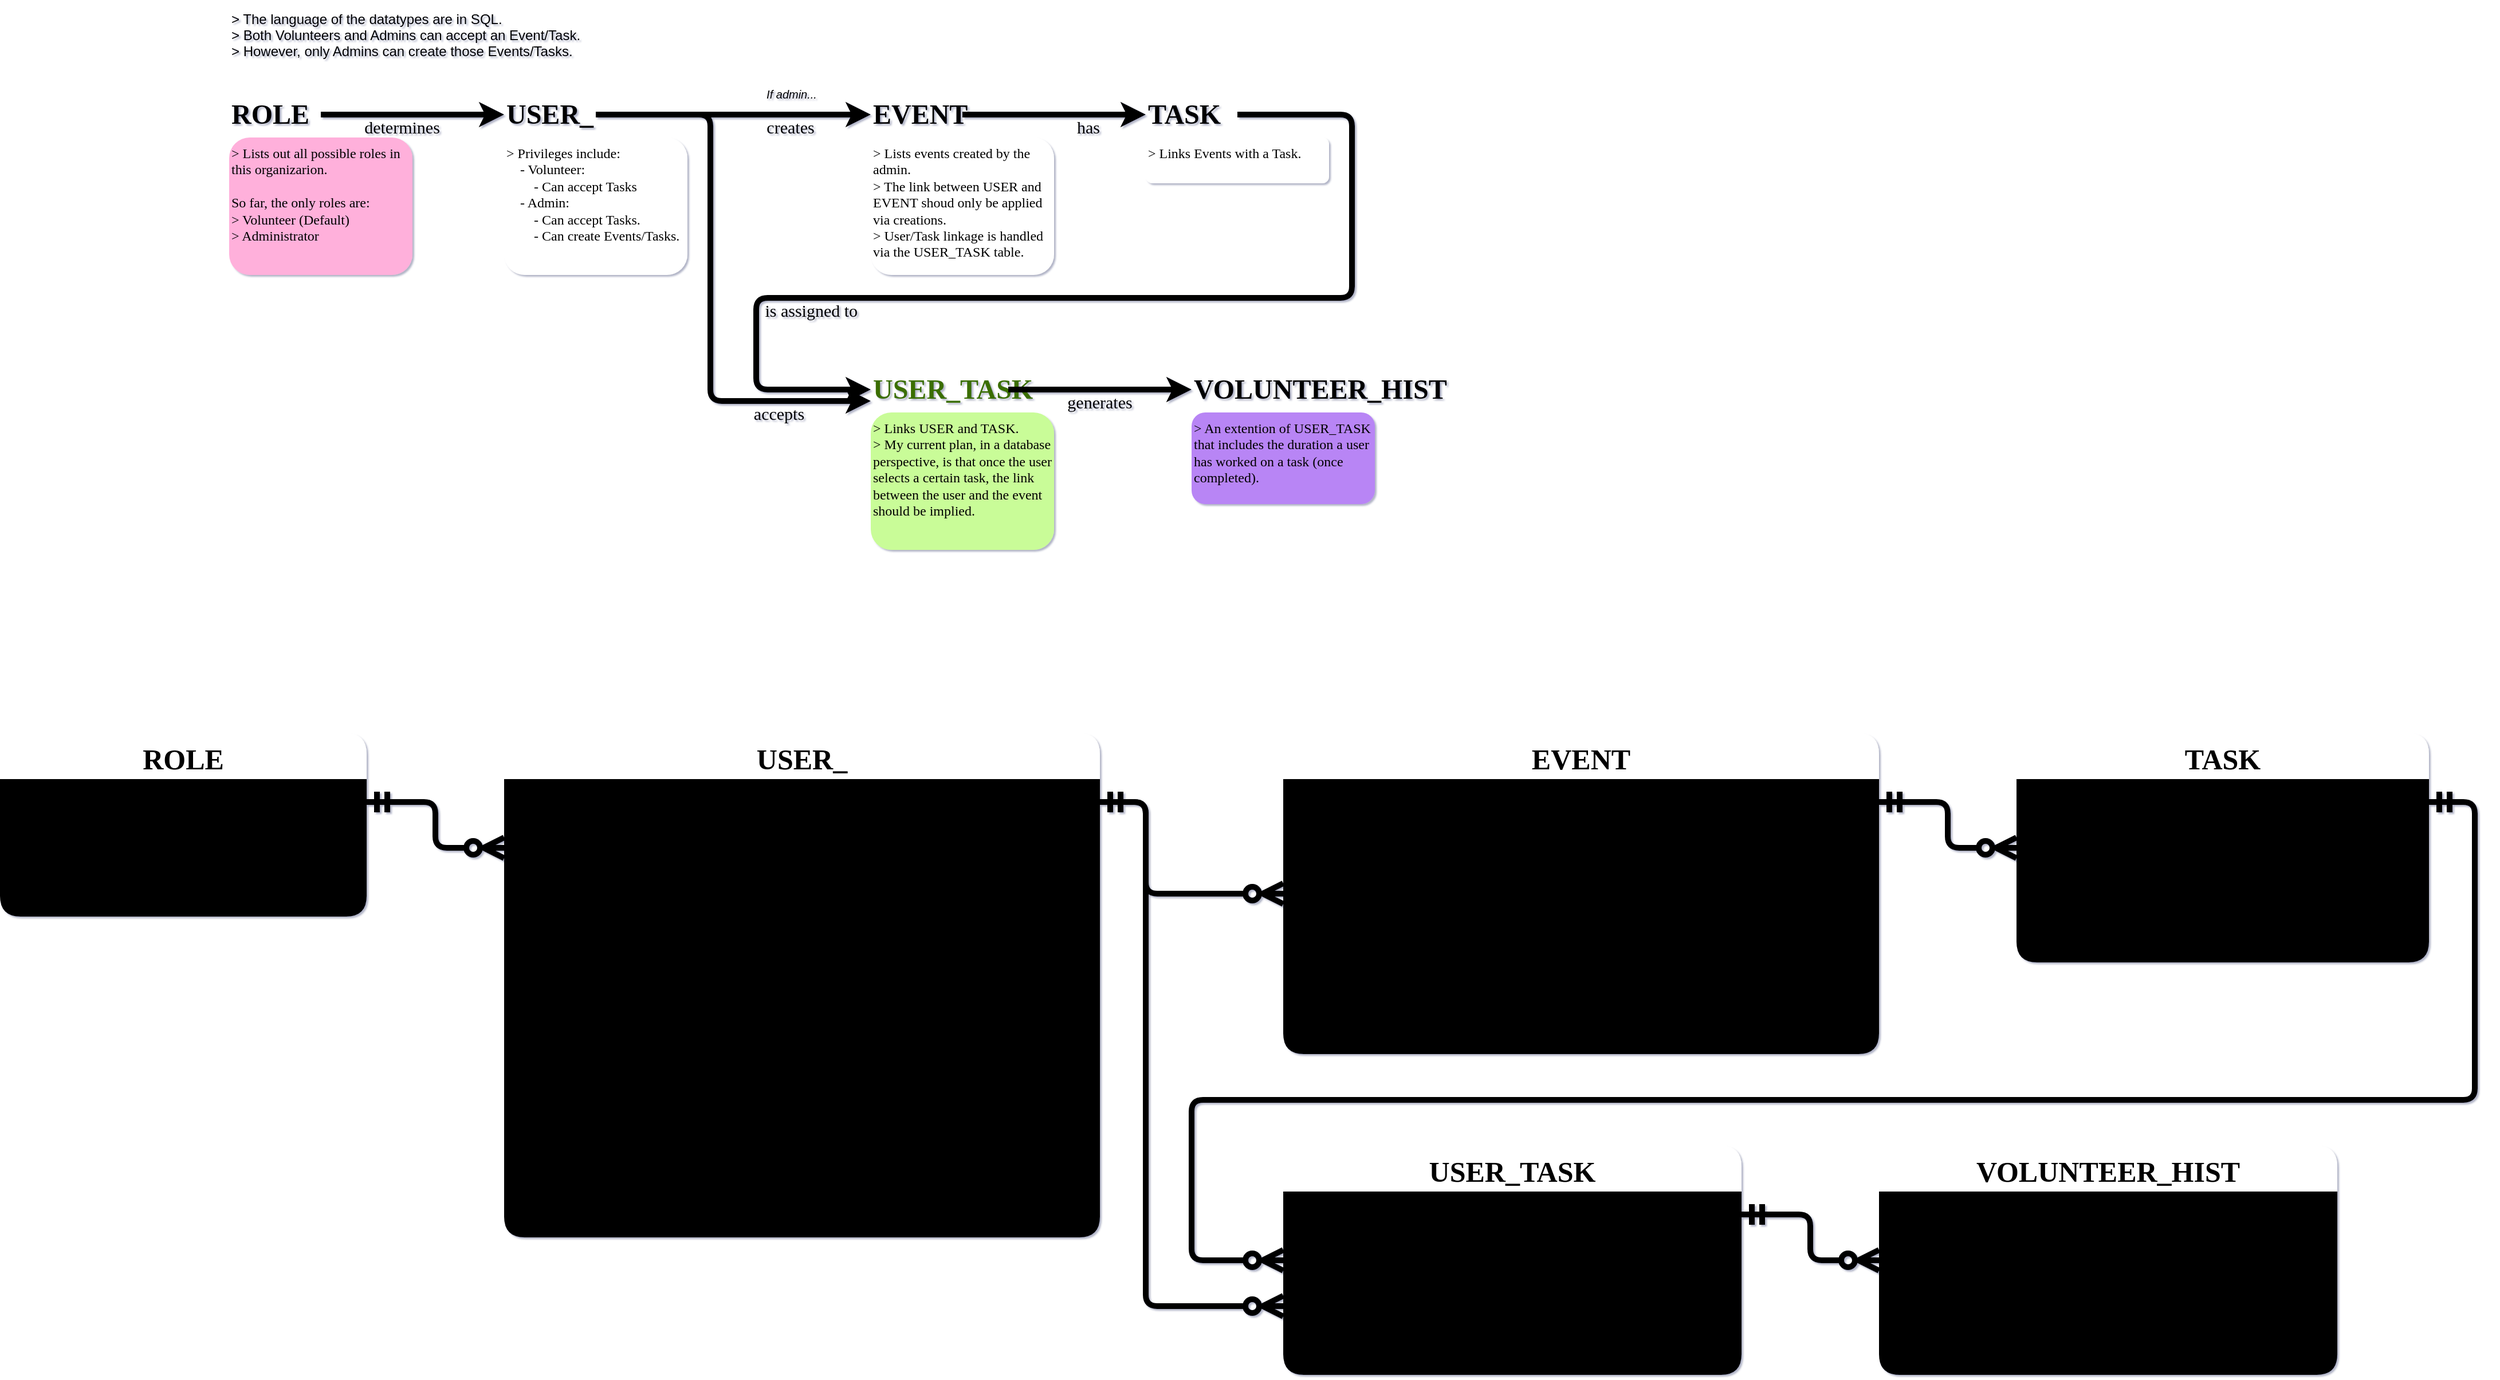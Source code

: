 <mxfile>
    <diagram id="OOGeuDpNiOZ6lB6-GOxb" name="Concept_1">
        <mxGraphModel dx="2004" dy="567" grid="0" gridSize="10" guides="1" tooltips="1" connect="1" arrows="1" fold="1" page="0" pageScale="1" pageWidth="850" pageHeight="1100" background="light-dark(#FFFFFF,#FFFFFF)" math="0" shadow="1" adaptiveColors="auto">
            <root>
                <mxCell id="0"/>
                <mxCell id="1" parent="0"/>
                <mxCell id="32" value="&gt; The language of the datatypes are in SQL.&#xa;&gt; Both Volunteers and Admins can accept an Event/Task.&#xa;&gt; However, only Admins can create those Events/Tasks." style="text;align=left;verticalAlign=middle;resizable=0;points=[];autosize=1;strokeColor=none;fillColor=none;fontColor=light-dark(#000000,#000000);shadow=0;" parent="1" vertex="1">
                    <mxGeometry x="-400" y="40" width="330" height="60" as="geometry"/>
                </mxCell>
                <mxCell id="60" value="USER_" style="whiteSpace=wrap;fillColor=none;fontFamily=Calibri;fontColor=light-dark(#000000,#0038FF);fontSize=24;fontStyle=1;align=left;labelBorderColor=none;strokeColor=none;labelBackgroundColor=none;glass=0;shadow=0;" parent="1" vertex="1">
                    <mxGeometry x="-160" y="120" width="80" height="40" as="geometry"/>
                </mxCell>
                <mxCell id="63" value="VOLUNTEER_HIST" style="whiteSpace=wrap;fillColor=none;fontFamily=Calibri;fontColor=light-dark(#000000,#9300FF);fontSize=24;fontStyle=1;align=left;strokeColor=none;shadow=0;" parent="1" vertex="1">
                    <mxGeometry x="440" y="360" width="200" height="40" as="geometry"/>
                </mxCell>
                <mxCell id="64" value="EVENT" style="whiteSpace=wrap;fillColor=none;fontFamily=Calibri;fontColor=light-dark(#000000,#FF0000);fontSize=24;fontStyle=1;align=left;strokeColor=none;shadow=0;" parent="1" vertex="1">
                    <mxGeometry x="160" y="120" width="80" height="40" as="geometry"/>
                </mxCell>
                <mxCell id="65" value="TASK" style="whiteSpace=wrap;fillColor=none;fontFamily=Calibri;fontColor=light-dark(#000000,#FFC600);fontSize=24;fontStyle=1;align=left;strokeColor=none;shadow=0;" parent="1" vertex="1">
                    <mxGeometry x="400" y="120" width="80" height="40" as="geometry"/>
                </mxCell>
                <mxCell id="78" value="creates" style="edgeStyle=orthogonalEdgeStyle;exitX=1;exitY=0.5;exitDx=0;exitDy=0;entryX=0;entryY=0.5;entryDx=0;entryDy=0;strokeColor=light-dark(#000000,#0038FF);strokeWidth=5;fontFamily=Calibri;fontColor=light-dark(#000000,#0038FF);labelBackgroundColor=none;jumpStyle=arc;jumpSize=12;fontSize=15;shadow=0;" parent="1" source="60" target="64" edge="1">
                    <mxGeometry x="0.417" y="-10" relative="1" as="geometry">
                        <mxPoint x="260" y="70" as="sourcePoint"/>
                        <mxPoint x="90" y="80" as="targetPoint"/>
                        <Array as="points">
                            <mxPoint x="130" y="140"/>
                            <mxPoint x="130" y="140"/>
                        </Array>
                        <mxPoint as="offset"/>
                    </mxGeometry>
                </mxCell>
                <mxCell id="83" value="has" style="edgeStyle=elbowEdgeStyle;exitX=1;exitY=0.5;exitDx=0;exitDy=0;entryX=0;entryY=0.5;entryDx=0;entryDy=0;strokeColor=light-dark(#000000,#FF0000);strokeWidth=5;fontFamily=Calibri;fontColor=light-dark(#000000,#FF0000);labelBackgroundColor=none;fontSize=15;shadow=0;" parent="1" source="64" target="65" edge="1">
                    <mxGeometry x="0.375" y="-10" relative="1" as="geometry">
                        <mxPoint x="280" y="240" as="sourcePoint"/>
                        <mxPoint x="560" y="190" as="targetPoint"/>
                        <Array as="points">
                            <mxPoint x="300" y="150"/>
                            <mxPoint x="340" y="-80"/>
                            <mxPoint x="300" y="40"/>
                        </Array>
                        <mxPoint as="offset"/>
                    </mxGeometry>
                </mxCell>
                <mxCell id="135" value="accepts" style="edgeStyle=orthogonalEdgeStyle;exitX=1;exitY=0.5;exitDx=0;exitDy=0;entryX=0;entryY=0.75;entryDx=0;entryDy=0;strokeColor=light-dark(#000000,#0038FF);strokeWidth=5;fontFamily=Calibri;fontColor=light-dark(#000000,#0038FF);flowAnimation=0;labelBackgroundColor=none;fontSize=15;jumpStyle=arc;jumpSize=12;shadow=0;" parent="1" source="60" target="142" edge="1">
                    <mxGeometry x="0.673" y="-10" relative="1" as="geometry">
                        <mxPoint x="10" y="160" as="sourcePoint"/>
                        <mxPoint x="320" y="190" as="targetPoint"/>
                        <Array as="points">
                            <mxPoint x="20" y="140"/>
                            <mxPoint x="20" y="390"/>
                        </Array>
                        <mxPoint as="offset"/>
                    </mxGeometry>
                </mxCell>
                <mxCell id="141" value="&gt; Privileges include:&#xa;    - Volunteer:&#xa;        - Can accept Tasks&#xa;    - Admin:&#xa;        - Can accept Tasks.&#xa;        - Can create Events/Tasks." style="whiteSpace=wrap;fontColor=light-dark(#000000,#0038FF);labelBackgroundColor=none;fillColor=light-dark(#FFFFFF,#78A3FF);rounded=1;fontFamily=Calibri;align=left;verticalAlign=top;fontStyle=0;shadow=0;strokeColor=none;" parent="1" vertex="1">
                    <mxGeometry x="-160" y="160" width="160" height="120" as="geometry"/>
                </mxCell>
                <mxCell id="142" value="USER_TASK" style="whiteSpace=wrap;fillColor=none;fontFamily=Calibri;fontColor=light-dark(#3B6E00,#5DA800);fontSize=24;fontStyle=1;align=left;strokeColor=none;shadow=0;" parent="1" vertex="1">
                    <mxGeometry x="160" y="360" width="120" height="40" as="geometry"/>
                </mxCell>
                <mxCell id="143" value="If admin..." style="text;align=center;verticalAlign=middle;resizable=0;points=[];autosize=1;strokeColor=none;fillColor=none;fontColor=light-dark(#000000,#0038FF);fontStyle=2;fontSize=10;shadow=0;" parent="1" vertex="1">
                    <mxGeometry x="60" y="110" width="62" height="24" as="geometry"/>
                </mxCell>
                <mxCell id="144" value="ROLE" style="whiteSpace=wrap;fillColor=none;fontFamily=Calibri;fontColor=light-dark(#000000,#FF66B3);fontSize=24;fontStyle=1;align=left;labelBorderColor=none;strokeColor=none;shadow=0;" parent="1" vertex="1">
                    <mxGeometry x="-400" y="120" width="80" height="40" as="geometry"/>
                </mxCell>
                <mxCell id="146" value="determines" style="edgeStyle=orthogonalEdgeStyle;exitX=1;exitY=0.5;exitDx=0;exitDy=0;entryX=0;entryY=0.5;entryDx=0;entryDy=0;strokeColor=light-dark(#000000,#FF66B3);strokeWidth=5;fontFamily=Calibri;fontColor=light-dark(#000000,#FF66B3);flowAnimation=0;labelBackgroundColor=none;fontSize=15;jumpStyle=arc;jumpSize=12;shadow=0;" parent="1" source="144" target="60" edge="1">
                    <mxGeometry x="-0.111" y="-10" relative="1" as="geometry">
                        <mxPoint x="-210" y="70" as="sourcePoint"/>
                        <mxPoint x="-160.0" y="140" as="targetPoint"/>
                        <Array as="points"/>
                        <mxPoint as="offset"/>
                    </mxGeometry>
                </mxCell>
                <mxCell id="150" value="&gt; Lists out all possible roles in this organizarion.&#xa;&#xa;So far, the only roles are:&#xa;&gt; Volunteer (Default)&#xa;&gt; Administrator" style="whiteSpace=wrap;fontColor=light-dark(#000000,#FF66B3);labelBackgroundColor=none;fillColor=light-dark(#FFB0DB,#FFB0DB);rounded=1;fontFamily=Calibri;align=left;verticalAlign=top;fontStyle=0;shadow=0;strokeColor=none;swimlaneFillColor=light-dark(default, #f3b3d9);" parent="1" vertex="1">
                    <mxGeometry x="-400" y="160" width="160" height="120" as="geometry"/>
                </mxCell>
                <mxCell id="154" value="&gt; Links USER and TASK.&#xa;&gt; My current plan, in a database perspective, is that once the user selects a certain task, the link between the user and the event should be implied." style="whiteSpace=wrap;fontColor=light-dark(#000000,#6FA630);labelBackgroundColor=none;fillColor=light-dark(#C9FC98,#C9FC98);rounded=1;fontFamily=Calibri;align=left;verticalAlign=top;fontStyle=0;glass=0;shadow=0;strokeColor=none;" parent="1" vertex="1">
                    <mxGeometry x="160" y="400" width="160" height="120" as="geometry"/>
                </mxCell>
                <mxCell id="155" value="&gt; An extention of USER_TASK that includes the duration a user has worked on a task (once completed)." style="whiteSpace=wrap;fontColor=light-dark(#000000,#8619F5);labelBackgroundColor=none;fillColor=light-dark(#B885F5,#B885F5);rounded=1;fontFamily=Calibri;align=left;verticalAlign=top;fontStyle=0;shadow=0;strokeColor=none;" parent="1" vertex="1">
                    <mxGeometry x="440" y="400" width="160" height="80" as="geometry"/>
                </mxCell>
                <mxCell id="157" value="&gt; Lists events created by the admin.&#xa;&gt; The link between USER and EVENT shoud only be applied via creations.&#xa;&gt; User/Task linkage is handled via the USER_TASK table." style="whiteSpace=wrap;fontColor=light-dark(#000000,#FF0000);labelBackgroundColor=none;fillColor=light-dark(#FFFFFF,#FF9F9F);rounded=1;fontFamily=Calibri;align=left;verticalAlign=top;fontStyle=0;glass=0;shadow=0;strokeColor=none;" parent="1" vertex="1">
                    <mxGeometry x="160" y="160" width="160" height="120" as="geometry"/>
                </mxCell>
                <mxCell id="159" value="&gt; Links Events with a Task." style="whiteSpace=wrap;fontColor=light-dark(#000000,#F6C843);labelBackgroundColor=none;fillColor=light-dark(#FFFFFF,#F6E0A8);rounded=1;fontFamily=Calibri;align=left;verticalAlign=top;fontStyle=0;shadow=0;strokeColor=none;" parent="1" vertex="1">
                    <mxGeometry x="400" y="160" width="160" height="40" as="geometry"/>
                </mxCell>
                <mxCell id="165" value="ROLE" style="shape=table;startSize=40;container=1;collapsible=0;childLayout=tableLayout;strokeColor=none;fontSize=25;rounded=1;fillColor=light-dark(#FFFFFF,#FF66B3);gradientColor=none;swimlaneFillColor=light-dark(#000000,#FFB0DB);fontColor=light-dark(#000000,#000000);fontFamily=Calibri;fontStyle=1" vertex="1" parent="1">
                    <mxGeometry x="-600" y="680" width="320" height="160" as="geometry"/>
                </mxCell>
                <mxCell id="166" value="" style="shape=tableRow;horizontal=0;startSize=0;swimlaneHead=0;swimlaneBody=0;strokeColor=inherit;top=0;left=0;bottom=0;right=0;collapsible=0;dropTarget=0;fillColor=none;points=[[0,0.5],[1,0.5]];portConstraint=eastwest;fontSize=16;fontFamily=Calibri;fontColor=light-dark(#000000,#000000);fontStyle=1" vertex="1" parent="165">
                    <mxGeometry y="40" width="320" height="40" as="geometry"/>
                </mxCell>
                <mxCell id="167" value="ID" style="shape=partialRectangle;html=1;whiteSpace=wrap;connectable=0;strokeColor=inherit;overflow=hidden;fillColor=none;top=0;left=0;bottom=0;right=0;pointerEvents=1;fontSize=16;fontFamily=Calibri;fontColor=light-dark(#000000,#000000);fontStyle=1" vertex="1" parent="166">
                    <mxGeometry width="80" height="40" as="geometry">
                        <mxRectangle width="80" height="40" as="alternateBounds"/>
                    </mxGeometry>
                </mxCell>
                <mxCell id="168" value="SERIAL" style="shape=partialRectangle;html=1;whiteSpace=wrap;connectable=0;strokeColor=inherit;overflow=hidden;fillColor=none;top=0;left=0;bottom=0;right=0;pointerEvents=1;fontSize=16;fontFamily=Calibri;fontColor=light-dark(#000000,#000000);fontStyle=3;align=left;" vertex="1" parent="166">
                    <mxGeometry x="80" width="80" height="40" as="geometry">
                        <mxRectangle width="80" height="40" as="alternateBounds"/>
                    </mxGeometry>
                </mxCell>
                <mxCell id="169" value="PK" style="shape=partialRectangle;html=1;whiteSpace=wrap;connectable=0;strokeColor=inherit;overflow=hidden;fillColor=none;top=0;left=0;bottom=0;right=0;pointerEvents=1;fontSize=16;fontFamily=Calibri;fontColor=light-dark(#000000,#006600);fontStyle=1;align=left;" vertex="1" parent="166">
                    <mxGeometry x="160" width="160" height="40" as="geometry">
                        <mxRectangle width="160" height="40" as="alternateBounds"/>
                    </mxGeometry>
                </mxCell>
                <mxCell id="170" value="" style="shape=tableRow;horizontal=0;startSize=0;swimlaneHead=0;swimlaneBody=0;strokeColor=inherit;top=0;left=0;bottom=0;right=0;collapsible=0;dropTarget=0;fillColor=none;points=[[0,0.5],[1,0.5]];portConstraint=eastwest;fontSize=16;fontFamily=Calibri;fontColor=light-dark(#000000,#000000);" vertex="1" parent="165">
                    <mxGeometry y="80" width="320" height="80" as="geometry"/>
                </mxCell>
                <mxCell id="171" value="Role" style="shape=partialRectangle;html=1;whiteSpace=wrap;connectable=0;strokeColor=inherit;overflow=hidden;fillColor=none;top=0;left=0;bottom=0;right=0;pointerEvents=1;fontSize=16;fontFamily=Calibri;fontColor=light-dark(#000000,#000000);" vertex="1" parent="170">
                    <mxGeometry width="80" height="80" as="geometry">
                        <mxRectangle width="80" height="80" as="alternateBounds"/>
                    </mxGeometry>
                </mxCell>
                <mxCell id="172" value="TEXT" style="shape=partialRectangle;html=1;whiteSpace=wrap;connectable=0;strokeColor=inherit;overflow=hidden;fillColor=none;top=0;left=0;bottom=0;right=0;pointerEvents=1;fontSize=16;fontFamily=Calibri;fontColor=light-dark(#000000,#000000);fontStyle=2;align=left;" vertex="1" parent="170">
                    <mxGeometry x="80" width="80" height="80" as="geometry">
                        <mxRectangle width="80" height="80" as="alternateBounds"/>
                    </mxGeometry>
                </mxCell>
                <mxCell id="173" value="&gt; Volunteer (Default)&#xa;&gt; Admin" style="shape=partialRectangle;whiteSpace=wrap;connectable=0;strokeColor=inherit;overflow=hidden;fillColor=none;top=0;left=0;bottom=0;right=0;pointerEvents=1;fontSize=16;fontFamily=Calibri;fontColor=light-dark(#000000,#006600);align=left;" vertex="1" parent="170">
                    <mxGeometry x="160" width="160" height="80" as="geometry">
                        <mxRectangle width="160" height="80" as="alternateBounds"/>
                    </mxGeometry>
                </mxCell>
                <mxCell id="239" style="edgeStyle=orthogonalEdgeStyle;html=1;exitX=1;exitY=0.5;exitDx=0;exitDy=0;entryX=0;entryY=0.5;entryDx=0;entryDy=0;strokeColor=light-dark(#000000,#FF66B3);strokeWidth=5;startArrow=ERmandOne;startFill=0;endArrow=ERzeroToMany;endFill=0;endSize=12;startSize=12;jumpStyle=arc;" edge="1" parent="1" source="166" target="257">
                    <mxGeometry relative="1" as="geometry">
                        <mxPoint x="-200" y="780" as="targetPoint"/>
                    </mxGeometry>
                </mxCell>
                <mxCell id="240" value="USER_" style="shape=table;startSize=40;container=1;collapsible=0;childLayout=tableLayout;strokeColor=none;fontSize=25;rounded=1;fillColor=light-dark(#FFFFFF,#0038FF);gradientColor=none;swimlaneFillColor=light-dark(#000000,#78A3FF);fontColor=light-dark(#000000,#000000);fontFamily=Calibri;fontStyle=1" vertex="1" parent="1">
                    <mxGeometry x="-160" y="680" width="520" height="440.0" as="geometry"/>
                </mxCell>
                <mxCell id="241" value="" style="shape=tableRow;horizontal=0;startSize=0;swimlaneHead=0;swimlaneBody=0;strokeColor=inherit;top=0;left=0;bottom=0;right=0;collapsible=0;dropTarget=0;fillColor=none;points=[[0,0.5],[1,0.5]];portConstraint=eastwest;fontSize=16;fontFamily=Calibri;fontColor=light-dark(#000000,#000000);fontStyle=1" vertex="1" parent="240">
                    <mxGeometry y="40" width="520" height="40" as="geometry"/>
                </mxCell>
                <mxCell id="242" value="ID" style="shape=partialRectangle;html=1;whiteSpace=wrap;connectable=0;strokeColor=inherit;overflow=hidden;fillColor=none;top=0;left=0;bottom=0;right=0;pointerEvents=1;fontSize=16;fontFamily=Calibri;fontColor=light-dark(#000000,#000000);fontStyle=1" vertex="1" parent="241">
                    <mxGeometry width="120" height="40" as="geometry">
                        <mxRectangle width="120" height="40" as="alternateBounds"/>
                    </mxGeometry>
                </mxCell>
                <mxCell id="243" value="SERIAL" style="shape=partialRectangle;html=1;whiteSpace=wrap;connectable=0;strokeColor=inherit;overflow=hidden;fillColor=none;top=0;left=0;bottom=0;right=0;pointerEvents=1;fontSize=16;fontFamily=Calibri;fontColor=light-dark(#000000,#000000);fontStyle=3;align=left;" vertex="1" parent="241">
                    <mxGeometry x="120" width="200" height="40" as="geometry">
                        <mxRectangle width="200" height="40" as="alternateBounds"/>
                    </mxGeometry>
                </mxCell>
                <mxCell id="244" value="PK" style="shape=partialRectangle;html=1;whiteSpace=wrap;connectable=0;strokeColor=inherit;overflow=hidden;fillColor=none;top=0;left=0;bottom=0;right=0;pointerEvents=1;fontSize=16;fontFamily=Calibri;fontColor=light-dark(#000000,#006600);fontStyle=1;align=left;" vertex="1" parent="241">
                    <mxGeometry x="320" width="200" height="40" as="geometry">
                        <mxRectangle width="200" height="40" as="alternateBounds"/>
                    </mxGeometry>
                </mxCell>
                <mxCell id="257" style="shape=tableRow;horizontal=0;startSize=0;swimlaneHead=0;swimlaneBody=0;strokeColor=inherit;top=0;left=0;bottom=0;right=0;collapsible=0;dropTarget=0;fillColor=none;points=[[0,0.5],[1,0.5]];portConstraint=eastwest;fontSize=16;fontFamily=Calibri;fontColor=light-dark(#000000,#000000);" vertex="1" parent="240">
                    <mxGeometry y="80" width="520" height="40" as="geometry"/>
                </mxCell>
                <mxCell id="258" value="Role_ID" style="shape=partialRectangle;html=1;whiteSpace=wrap;connectable=0;strokeColor=inherit;overflow=hidden;fillColor=none;top=0;left=0;bottom=0;right=0;pointerEvents=1;fontSize=16;fontFamily=Calibri;fontColor=light-dark(#000000,#000000);" vertex="1" parent="257">
                    <mxGeometry width="120" height="40" as="geometry">
                        <mxRectangle width="120" height="40" as="alternateBounds"/>
                    </mxGeometry>
                </mxCell>
                <mxCell id="259" value="INT" style="shape=partialRectangle;html=1;whiteSpace=wrap;connectable=0;strokeColor=inherit;overflow=hidden;fillColor=none;top=0;left=0;bottom=0;right=0;pointerEvents=1;fontSize=16;fontFamily=Calibri;fontColor=light-dark(#000000,#000000);fontStyle=2;align=left;" vertex="1" parent="257">
                    <mxGeometry x="120" width="200" height="40" as="geometry">
                        <mxRectangle width="200" height="40" as="alternateBounds"/>
                    </mxGeometry>
                </mxCell>
                <mxCell id="260" value="FK: ROLE.ID" style="shape=partialRectangle;whiteSpace=wrap;connectable=0;strokeColor=inherit;overflow=hidden;fillColor=none;top=0;left=0;bottom=0;right=0;pointerEvents=1;fontSize=16;fontFamily=Calibri;fontColor=light-dark(#000000,#006600);align=left;" vertex="1" parent="257">
                    <mxGeometry x="320" width="200" height="40" as="geometry">
                        <mxRectangle width="200" height="40" as="alternateBounds"/>
                    </mxGeometry>
                </mxCell>
                <mxCell id="245" value="" style="shape=tableRow;horizontal=0;startSize=0;swimlaneHead=0;swimlaneBody=0;strokeColor=inherit;top=0;left=0;bottom=0;right=0;collapsible=0;dropTarget=0;fillColor=none;points=[[0,0.5],[1,0.5]];portConstraint=eastwest;fontSize=16;fontFamily=Calibri;fontColor=light-dark(#000000,#000000);" vertex="1" parent="240">
                    <mxGeometry y="120" width="520" height="40" as="geometry"/>
                </mxCell>
                <mxCell id="246" value="First_name" style="shape=partialRectangle;html=1;whiteSpace=wrap;connectable=0;strokeColor=inherit;overflow=hidden;fillColor=none;top=0;left=0;bottom=0;right=0;pointerEvents=1;fontSize=16;fontFamily=Calibri;fontColor=light-dark(#000000,#000000);" vertex="1" parent="245">
                    <mxGeometry width="120" height="40" as="geometry">
                        <mxRectangle width="120" height="40" as="alternateBounds"/>
                    </mxGeometry>
                </mxCell>
                <mxCell id="247" value="TEXT" style="shape=partialRectangle;html=1;whiteSpace=wrap;connectable=0;strokeColor=inherit;overflow=hidden;fillColor=none;top=0;left=0;bottom=0;right=0;pointerEvents=1;fontSize=16;fontFamily=Calibri;fontColor=light-dark(#000000,#000000);fontStyle=2;align=left;" vertex="1" parent="245">
                    <mxGeometry x="120" width="200" height="40" as="geometry">
                        <mxRectangle width="200" height="40" as="alternateBounds"/>
                    </mxGeometry>
                </mxCell>
                <mxCell id="248" value="&#39;John&#39;" style="shape=partialRectangle;whiteSpace=wrap;connectable=0;strokeColor=inherit;overflow=hidden;fillColor=none;top=0;left=0;bottom=0;right=0;pointerEvents=1;fontSize=16;fontFamily=Calibri;fontColor=light-dark(#000000,#006600);align=left;" vertex="1" parent="245">
                    <mxGeometry x="320" width="200" height="40" as="geometry">
                        <mxRectangle width="200" height="40" as="alternateBounds"/>
                    </mxGeometry>
                </mxCell>
                <mxCell id="249" style="shape=tableRow;horizontal=0;startSize=0;swimlaneHead=0;swimlaneBody=0;strokeColor=inherit;top=0;left=0;bottom=0;right=0;collapsible=0;dropTarget=0;fillColor=none;points=[[0,0.5],[1,0.5]];portConstraint=eastwest;fontSize=16;fontFamily=Calibri;fontColor=light-dark(#000000,#000000);" vertex="1" parent="240">
                    <mxGeometry y="160" width="520" height="40" as="geometry"/>
                </mxCell>
                <mxCell id="250" value="Last_name" style="shape=partialRectangle;html=1;whiteSpace=wrap;connectable=0;strokeColor=inherit;overflow=hidden;fillColor=none;top=0;left=0;bottom=0;right=0;pointerEvents=1;fontSize=16;fontFamily=Calibri;fontColor=light-dark(#000000,#000000);" vertex="1" parent="249">
                    <mxGeometry width="120" height="40" as="geometry">
                        <mxRectangle width="120" height="40" as="alternateBounds"/>
                    </mxGeometry>
                </mxCell>
                <mxCell id="251" value="TEXT" style="shape=partialRectangle;html=1;whiteSpace=wrap;connectable=0;strokeColor=inherit;overflow=hidden;fillColor=none;top=0;left=0;bottom=0;right=0;pointerEvents=1;fontSize=16;fontFamily=Calibri;fontColor=light-dark(#000000,#000000);fontStyle=2;align=left;" vertex="1" parent="249">
                    <mxGeometry x="120" width="200" height="40" as="geometry">
                        <mxRectangle width="200" height="40" as="alternateBounds"/>
                    </mxGeometry>
                </mxCell>
                <mxCell id="252" value="&#39;Doe&#39;" style="shape=partialRectangle;whiteSpace=wrap;connectable=0;strokeColor=inherit;overflow=hidden;fillColor=none;top=0;left=0;bottom=0;right=0;pointerEvents=1;fontSize=16;fontFamily=Calibri;fontColor=light-dark(#000000,#006600);align=left;" vertex="1" parent="249">
                    <mxGeometry x="320" width="200" height="40" as="geometry">
                        <mxRectangle width="200" height="40" as="alternateBounds"/>
                    </mxGeometry>
                </mxCell>
                <mxCell id="253" style="shape=tableRow;horizontal=0;startSize=0;swimlaneHead=0;swimlaneBody=0;strokeColor=inherit;top=0;left=0;bottom=0;right=0;collapsible=0;dropTarget=0;fillColor=none;points=[[0,0.5],[1,0.5]];portConstraint=eastwest;fontSize=16;fontFamily=Calibri;fontColor=light-dark(#000000,#000000);" vertex="1" parent="240">
                    <mxGeometry y="200" width="520" height="40" as="geometry"/>
                </mxCell>
                <mxCell id="254" value="Email" style="shape=partialRectangle;html=1;whiteSpace=wrap;connectable=0;strokeColor=inherit;overflow=hidden;fillColor=none;top=0;left=0;bottom=0;right=0;pointerEvents=1;fontSize=16;fontFamily=Calibri;fontColor=light-dark(#000000,#000000);" vertex="1" parent="253">
                    <mxGeometry width="120" height="40" as="geometry">
                        <mxRectangle width="120" height="40" as="alternateBounds"/>
                    </mxGeometry>
                </mxCell>
                <mxCell id="255" value="TEXT" style="shape=partialRectangle;html=1;whiteSpace=wrap;connectable=0;strokeColor=inherit;overflow=hidden;fillColor=none;top=0;left=0;bottom=0;right=0;pointerEvents=1;fontSize=16;fontFamily=Calibri;fontColor=light-dark(#000000,#000000);fontStyle=2;align=left;" vertex="1" parent="253">
                    <mxGeometry x="120" width="200" height="40" as="geometry">
                        <mxRectangle width="200" height="40" as="alternateBounds"/>
                    </mxGeometry>
                </mxCell>
                <mxCell id="256" value="&#39;sample@email.com&#39;" style="shape=partialRectangle;whiteSpace=wrap;connectable=0;strokeColor=inherit;overflow=hidden;fillColor=none;top=0;left=0;bottom=0;right=0;pointerEvents=1;fontSize=16;fontFamily=Calibri;fontColor=light-dark(#000000,#006600);align=left;" vertex="1" parent="253">
                    <mxGeometry x="320" width="200" height="40" as="geometry">
                        <mxRectangle width="200" height="40" as="alternateBounds"/>
                    </mxGeometry>
                </mxCell>
                <mxCell id="322" style="shape=tableRow;horizontal=0;startSize=0;swimlaneHead=0;swimlaneBody=0;strokeColor=inherit;top=0;left=0;bottom=0;right=0;collapsible=0;dropTarget=0;fillColor=none;points=[[0,0.5],[1,0.5]];portConstraint=eastwest;fontSize=16;fontFamily=Calibri;fontColor=light-dark(#000000,#000000);" vertex="1" parent="240">
                    <mxGeometry y="240" width="520" height="80" as="geometry"/>
                </mxCell>
                <mxCell id="323" value="Skill" style="shape=partialRectangle;html=1;whiteSpace=wrap;connectable=0;strokeColor=inherit;overflow=hidden;fillColor=none;top=0;left=0;bottom=0;right=0;pointerEvents=1;fontSize=16;fontFamily=Calibri;fontColor=light-dark(#000000,#000000);" vertex="1" parent="322">
                    <mxGeometry width="120" height="80" as="geometry">
                        <mxRectangle width="120" height="80" as="alternateBounds"/>
                    </mxGeometry>
                </mxCell>
                <mxCell id="324" value="TEXT[]" style="shape=partialRectangle;html=1;whiteSpace=wrap;connectable=0;strokeColor=inherit;overflow=hidden;fillColor=none;top=0;left=0;bottom=0;right=0;pointerEvents=1;fontSize=16;fontFamily=Calibri;fontColor=light-dark(#000000,#000000);fontStyle=2;align=left;" vertex="1" parent="322">
                    <mxGeometry x="120" width="200" height="80" as="geometry">
                        <mxRectangle width="200" height="80" as="alternateBounds"/>
                    </mxGeometry>
                </mxCell>
                <mxCell id="325" value="[&#39;Communication&#39;,&#39;Time management&#39;, ... ]" style="shape=partialRectangle;whiteSpace=wrap;connectable=0;strokeColor=inherit;overflow=hidden;fillColor=none;top=0;left=0;bottom=0;right=0;pointerEvents=1;fontSize=16;fontFamily=Calibri;fontColor=light-dark(#000000,#006600);align=left;" vertex="1" parent="322">
                    <mxGeometry x="320" width="200" height="80" as="geometry">
                        <mxRectangle width="200" height="80" as="alternateBounds"/>
                    </mxGeometry>
                </mxCell>
                <mxCell id="262" style="shape=tableRow;horizontal=0;startSize=0;swimlaneHead=0;swimlaneBody=0;strokeColor=inherit;top=0;left=0;bottom=0;right=0;collapsible=0;dropTarget=0;fillColor=none;points=[[0,0.5],[1,0.5]];portConstraint=eastwest;fontSize=16;fontFamily=Calibri;fontColor=light-dark(#000000,#000000);" vertex="1" parent="240">
                    <mxGeometry y="320" width="520" height="40" as="geometry"/>
                </mxCell>
                <mxCell id="263" value="Location" style="shape=partialRectangle;html=1;whiteSpace=wrap;connectable=0;strokeColor=inherit;overflow=hidden;fillColor=none;top=0;left=0;bottom=0;right=0;pointerEvents=1;fontSize=16;fontFamily=Calibri;fontColor=light-dark(#000000,#000000);" vertex="1" parent="262">
                    <mxGeometry width="120" height="40" as="geometry">
                        <mxRectangle width="120" height="40" as="alternateBounds"/>
                    </mxGeometry>
                </mxCell>
                <mxCell id="264" value="GEOGRAPHY(POINT, 4326)" style="shape=partialRectangle;html=1;whiteSpace=wrap;connectable=0;strokeColor=inherit;overflow=hidden;fillColor=none;top=0;left=0;bottom=0;right=0;pointerEvents=1;fontSize=16;fontFamily=Calibri;fontColor=light-dark(#000000,#000000);fontStyle=2;align=left;" vertex="1" parent="262">
                    <mxGeometry x="120" width="200" height="40" as="geometry">
                        <mxRectangle width="200" height="40" as="alternateBounds"/>
                    </mxGeometry>
                </mxCell>
                <mxCell id="265" value="ST_GeogFromText(&#xa;&#39;POINT(29.718, -95.343)&#39;)" style="shape=partialRectangle;whiteSpace=wrap;connectable=0;strokeColor=inherit;overflow=hidden;fillColor=none;top=0;left=0;bottom=0;right=0;pointerEvents=1;fontSize=16;fontFamily=Calibri;fontColor=light-dark(#000000,#006600);align=left;" vertex="1" parent="262">
                    <mxGeometry x="320" width="200" height="40" as="geometry">
                        <mxRectangle width="200" height="40" as="alternateBounds"/>
                    </mxGeometry>
                </mxCell>
                <mxCell id="359" style="shape=tableRow;horizontal=0;startSize=0;swimlaneHead=0;swimlaneBody=0;strokeColor=inherit;top=0;left=0;bottom=0;right=0;collapsible=0;dropTarget=0;fillColor=none;points=[[0,0.5],[1,0.5]];portConstraint=eastwest;fontSize=16;fontFamily=Calibri;fontColor=light-dark(#000000,#000000);" vertex="1" parent="240">
                    <mxGeometry y="360" width="520" height="80" as="geometry"/>
                </mxCell>
                <mxCell id="360" value="Availability" style="shape=partialRectangle;html=1;whiteSpace=wrap;connectable=0;strokeColor=inherit;overflow=hidden;fillColor=none;top=0;left=0;bottom=0;right=0;pointerEvents=1;fontSize=16;fontFamily=Calibri;fontColor=light-dark(#000000,#000000);" vertex="1" parent="359">
                    <mxGeometry width="120" height="80" as="geometry">
                        <mxRectangle width="120" height="80" as="alternateBounds"/>
                    </mxGeometry>
                </mxCell>
                <mxCell id="361" value="TEXT[]" style="shape=partialRectangle;html=1;whiteSpace=wrap;connectable=0;strokeColor=inherit;overflow=hidden;fillColor=none;top=0;left=0;bottom=0;right=0;pointerEvents=1;fontSize=16;fontFamily=Calibri;fontColor=light-dark(#000000,#000000);fontStyle=2;align=left;" vertex="1" parent="359">
                    <mxGeometry x="120" width="200" height="80" as="geometry">
                        <mxRectangle width="200" height="80" as="alternateBounds"/>
                    </mxGeometry>
                </mxCell>
                <mxCell id="362" value="&gt; Actual days can be handled externally from the database.&#xa;[&#39;Monday&#39;,&#39;Friday&#39;,&#39;Saturday&#39;]" style="shape=partialRectangle;whiteSpace=wrap;connectable=0;strokeColor=inherit;overflow=hidden;fillColor=none;top=0;left=0;bottom=0;right=0;pointerEvents=1;fontSize=16;fontFamily=Calibri;fontColor=light-dark(#000000,#006600);align=left;" vertex="1" parent="359">
                    <mxGeometry x="320" width="200" height="80" as="geometry">
                        <mxRectangle width="200" height="80" as="alternateBounds"/>
                    </mxGeometry>
                </mxCell>
                <mxCell id="266" value="EVENT" style="shape=table;startSize=40;container=1;collapsible=0;childLayout=tableLayout;strokeColor=none;fontSize=25;rounded=1;fillColor=light-dark(#FFFFFF,#FF0000);gradientColor=none;swimlaneFillColor=light-dark(#000000,#FF9F9F);fontColor=light-dark(#000000,#000000);fontFamily=Calibri;fontStyle=1" vertex="1" parent="1">
                    <mxGeometry x="520" y="680" width="520" height="280" as="geometry"/>
                </mxCell>
                <mxCell id="267" value="" style="shape=tableRow;horizontal=0;startSize=0;swimlaneHead=0;swimlaneBody=0;strokeColor=inherit;top=0;left=0;bottom=0;right=0;collapsible=0;dropTarget=0;fillColor=none;points=[[0,0.5],[1,0.5]];portConstraint=eastwest;fontSize=16;fontFamily=Calibri;fontColor=light-dark(#000000,#000000);fontStyle=1" vertex="1" parent="266">
                    <mxGeometry y="40" width="520" height="40" as="geometry"/>
                </mxCell>
                <mxCell id="268" value="ID" style="shape=partialRectangle;html=1;whiteSpace=wrap;connectable=0;strokeColor=inherit;overflow=hidden;fillColor=none;top=0;left=0;bottom=0;right=0;pointerEvents=1;fontSize=16;fontFamily=Calibri;fontColor=light-dark(#000000,#000000);fontStyle=1" vertex="1" parent="267">
                    <mxGeometry width="120" height="40" as="geometry">
                        <mxRectangle width="120" height="40" as="alternateBounds"/>
                    </mxGeometry>
                </mxCell>
                <mxCell id="269" value="SERIAL" style="shape=partialRectangle;html=1;whiteSpace=wrap;connectable=0;strokeColor=inherit;overflow=hidden;fillColor=none;top=0;left=0;bottom=0;right=0;pointerEvents=1;fontSize=16;fontFamily=Calibri;fontColor=light-dark(#000000,#000000);fontStyle=3;align=left;" vertex="1" parent="267">
                    <mxGeometry x="120" width="200" height="40" as="geometry">
                        <mxRectangle width="200" height="40" as="alternateBounds"/>
                    </mxGeometry>
                </mxCell>
                <mxCell id="270" value="PK" style="shape=partialRectangle;html=1;whiteSpace=wrap;connectable=0;strokeColor=inherit;overflow=hidden;fillColor=none;top=0;left=0;bottom=0;right=0;pointerEvents=1;fontSize=16;fontFamily=Calibri;fontColor=light-dark(#000000,#006600);fontStyle=1;align=left;" vertex="1" parent="267">
                    <mxGeometry x="320" width="200" height="40" as="geometry">
                        <mxRectangle width="200" height="40" as="alternateBounds"/>
                    </mxGeometry>
                </mxCell>
                <mxCell id="271" value="" style="shape=tableRow;horizontal=0;startSize=0;swimlaneHead=0;swimlaneBody=0;strokeColor=inherit;top=0;left=0;bottom=0;right=0;collapsible=0;dropTarget=0;fillColor=none;points=[[0,0.5],[1,0.5]];portConstraint=eastwest;fontSize=16;fontFamily=Calibri;fontColor=light-dark(#000000,#000000);" vertex="1" parent="266">
                    <mxGeometry y="80" width="520" height="40" as="geometry"/>
                </mxCell>
                <mxCell id="272" value="Name" style="shape=partialRectangle;html=1;whiteSpace=wrap;connectable=0;strokeColor=inherit;overflow=hidden;fillColor=none;top=0;left=0;bottom=0;right=0;pointerEvents=1;fontSize=16;fontFamily=Calibri;fontColor=light-dark(#000000,#000000);" vertex="1" parent="271">
                    <mxGeometry width="120" height="40" as="geometry">
                        <mxRectangle width="120" height="40" as="alternateBounds"/>
                    </mxGeometry>
                </mxCell>
                <mxCell id="273" value="TEXT" style="shape=partialRectangle;html=1;whiteSpace=wrap;connectable=0;strokeColor=inherit;overflow=hidden;fillColor=none;top=0;left=0;bottom=0;right=0;pointerEvents=1;fontSize=16;fontFamily=Calibri;fontColor=light-dark(#000000,#000000);fontStyle=2;align=left;" vertex="1" parent="271">
                    <mxGeometry x="120" width="200" height="40" as="geometry">
                        <mxRectangle width="200" height="40" as="alternateBounds"/>
                    </mxGeometry>
                </mxCell>
                <mxCell id="274" value="&#39;Food Bank Colab&#39;" style="shape=partialRectangle;whiteSpace=wrap;connectable=0;strokeColor=inherit;overflow=hidden;fillColor=none;top=0;left=0;bottom=0;right=0;pointerEvents=1;fontSize=16;fontFamily=Calibri;fontColor=light-dark(#000000,#006600);align=left;" vertex="1" parent="271">
                    <mxGeometry x="320" width="200" height="40" as="geometry">
                        <mxRectangle width="200" height="40" as="alternateBounds"/>
                    </mxGeometry>
                </mxCell>
                <mxCell id="275" style="shape=tableRow;horizontal=0;startSize=0;swimlaneHead=0;swimlaneBody=0;strokeColor=inherit;top=0;left=0;bottom=0;right=0;collapsible=0;dropTarget=0;fillColor=none;points=[[0,0.5],[1,0.5]];portConstraint=eastwest;fontSize=16;fontFamily=Calibri;fontColor=light-dark(#000000,#000000);" vertex="1" parent="266">
                    <mxGeometry y="120" width="520" height="40" as="geometry"/>
                </mxCell>
                <mxCell id="276" value="Moderator" style="shape=partialRectangle;html=1;whiteSpace=wrap;connectable=0;strokeColor=inherit;overflow=hidden;fillColor=none;top=0;left=0;bottom=0;right=0;pointerEvents=1;fontSize=16;fontFamily=Calibri;fontColor=light-dark(#000000,#000000);" vertex="1" parent="275">
                    <mxGeometry width="120" height="40" as="geometry">
                        <mxRectangle width="120" height="40" as="alternateBounds"/>
                    </mxGeometry>
                </mxCell>
                <mxCell id="277" value="INT" style="shape=partialRectangle;html=1;whiteSpace=wrap;connectable=0;strokeColor=inherit;overflow=hidden;fillColor=none;top=0;left=0;bottom=0;right=0;pointerEvents=1;fontSize=16;fontFamily=Calibri;fontColor=light-dark(#000000,#000000);fontStyle=2;align=left;" vertex="1" parent="275">
                    <mxGeometry x="120" width="200" height="40" as="geometry">
                        <mxRectangle width="200" height="40" as="alternateBounds"/>
                    </mxGeometry>
                </mxCell>
                <mxCell id="278" value="FK: USER_.ID" style="shape=partialRectangle;whiteSpace=wrap;connectable=0;strokeColor=inherit;overflow=hidden;fillColor=none;top=0;left=0;bottom=0;right=0;pointerEvents=1;fontSize=16;fontFamily=Calibri;fontColor=light-dark(#000000,#006600);align=left;" vertex="1" parent="275">
                    <mxGeometry x="320" width="200" height="40" as="geometry">
                        <mxRectangle width="200" height="40" as="alternateBounds"/>
                    </mxGeometry>
                </mxCell>
                <mxCell id="283" style="shape=tableRow;horizontal=0;startSize=0;swimlaneHead=0;swimlaneBody=0;strokeColor=inherit;top=0;left=0;bottom=0;right=0;collapsible=0;dropTarget=0;fillColor=none;points=[[0,0.5],[1,0.5]];portConstraint=eastwest;fontSize=16;fontFamily=Calibri;fontColor=light-dark(#000000,#000000);" vertex="1" parent="266">
                    <mxGeometry y="160" width="520" height="40" as="geometry"/>
                </mxCell>
                <mxCell id="284" value="Location" style="shape=partialRectangle;html=1;whiteSpace=wrap;connectable=0;strokeColor=inherit;overflow=hidden;fillColor=none;top=0;left=0;bottom=0;right=0;pointerEvents=1;fontSize=16;fontFamily=Calibri;fontColor=light-dark(#000000,#000000);" vertex="1" parent="283">
                    <mxGeometry width="120" height="40" as="geometry">
                        <mxRectangle width="120" height="40" as="alternateBounds"/>
                    </mxGeometry>
                </mxCell>
                <mxCell id="285" value="GEOGRAPHY(POINT, 4326)" style="shape=partialRectangle;html=1;whiteSpace=wrap;connectable=0;strokeColor=inherit;overflow=hidden;fillColor=none;top=0;left=0;bottom=0;right=0;pointerEvents=1;fontSize=16;fontFamily=Calibri;fontColor=light-dark(#000000,#000000);fontStyle=2;align=left;" vertex="1" parent="283">
                    <mxGeometry x="120" width="200" height="40" as="geometry">
                        <mxRectangle width="200" height="40" as="alternateBounds"/>
                    </mxGeometry>
                </mxCell>
                <mxCell id="286" value="ST_GeogFromText(&#xa;&#39;POINT(29.721, -95.343)&#39;)" style="shape=partialRectangle;whiteSpace=wrap;connectable=0;strokeColor=inherit;overflow=hidden;fillColor=none;top=0;left=0;bottom=0;right=0;pointerEvents=1;fontSize=16;fontFamily=Calibri;fontColor=light-dark(#000000,#006600);align=left;" vertex="1" parent="283">
                    <mxGeometry x="320" width="200" height="40" as="geometry">
                        <mxRectangle width="200" height="40" as="alternateBounds"/>
                    </mxGeometry>
                </mxCell>
                <mxCell id="363" style="shape=tableRow;horizontal=0;startSize=0;swimlaneHead=0;swimlaneBody=0;strokeColor=inherit;top=0;left=0;bottom=0;right=0;collapsible=0;dropTarget=0;fillColor=none;points=[[0,0.5],[1,0.5]];portConstraint=eastwest;fontSize=16;fontFamily=Calibri;fontColor=light-dark(#000000,#000000);" vertex="1" parent="266">
                    <mxGeometry y="200" width="520" height="40" as="geometry"/>
                </mxCell>
                <mxCell id="364" value="Description" style="shape=partialRectangle;html=1;whiteSpace=wrap;connectable=0;strokeColor=inherit;overflow=hidden;fillColor=none;top=0;left=0;bottom=0;right=0;pointerEvents=1;fontSize=16;fontFamily=Calibri;fontColor=light-dark(#000000,#000000);" vertex="1" parent="363">
                    <mxGeometry width="120" height="40" as="geometry">
                        <mxRectangle width="120" height="40" as="alternateBounds"/>
                    </mxGeometry>
                </mxCell>
                <mxCell id="365" value="TEXT" style="shape=partialRectangle;html=1;whiteSpace=wrap;connectable=0;strokeColor=inherit;overflow=hidden;fillColor=none;top=0;left=0;bottom=0;right=0;pointerEvents=1;fontSize=16;fontFamily=Calibri;fontColor=light-dark(#000000,#000000);fontStyle=2;align=left;" vertex="1" parent="363">
                    <mxGeometry x="120" width="200" height="40" as="geometry">
                        <mxRectangle width="200" height="40" as="alternateBounds"/>
                    </mxGeometry>
                </mxCell>
                <mxCell id="366" value="&#39;...&#39;" style="shape=partialRectangle;whiteSpace=wrap;connectable=0;strokeColor=inherit;overflow=hidden;fillColor=none;top=0;left=0;bottom=0;right=0;pointerEvents=1;fontSize=16;fontFamily=Calibri;fontColor=light-dark(#000000,#006600);align=left;" vertex="1" parent="363">
                    <mxGeometry x="320" width="200" height="40" as="geometry">
                        <mxRectangle width="200" height="40" as="alternateBounds"/>
                    </mxGeometry>
                </mxCell>
                <mxCell id="378" style="shape=tableRow;horizontal=0;startSize=0;swimlaneHead=0;swimlaneBody=0;strokeColor=inherit;top=0;left=0;bottom=0;right=0;collapsible=0;dropTarget=0;fillColor=none;points=[[0,0.5],[1,0.5]];portConstraint=eastwest;fontSize=16;fontFamily=Calibri;fontColor=light-dark(#000000,#000000);" vertex="1" parent="266">
                    <mxGeometry y="240" width="520" height="40" as="geometry"/>
                </mxCell>
                <mxCell id="379" value="Date" style="shape=partialRectangle;html=1;whiteSpace=wrap;connectable=0;strokeColor=inherit;overflow=hidden;fillColor=none;top=0;left=0;bottom=0;right=0;pointerEvents=1;fontSize=16;fontFamily=Calibri;fontColor=light-dark(#000000,#000000);" vertex="1" parent="378">
                    <mxGeometry width="120" height="40" as="geometry">
                        <mxRectangle width="120" height="40" as="alternateBounds"/>
                    </mxGeometry>
                </mxCell>
                <mxCell id="380" value="TIMESTAMP" style="shape=partialRectangle;html=1;whiteSpace=wrap;connectable=0;strokeColor=inherit;overflow=hidden;fillColor=none;top=0;left=0;bottom=0;right=0;pointerEvents=1;fontSize=16;fontFamily=Calibri;fontColor=light-dark(#000000,#000000);fontStyle=2;align=left;" vertex="1" parent="378">
                    <mxGeometry x="120" width="200" height="40" as="geometry">
                        <mxRectangle width="200" height="40" as="alternateBounds"/>
                    </mxGeometry>
                </mxCell>
                <mxCell id="381" value="&#39;2025-06-20 10:30:00&#39;" style="shape=partialRectangle;whiteSpace=wrap;connectable=0;strokeColor=inherit;overflow=hidden;fillColor=none;top=0;left=0;bottom=0;right=0;pointerEvents=1;fontSize=16;fontFamily=Calibri;fontColor=light-dark(#000000,#006600);align=left;" vertex="1" parent="378">
                    <mxGeometry x="320" width="200" height="40" as="geometry">
                        <mxRectangle width="200" height="40" as="alternateBounds"/>
                    </mxGeometry>
                </mxCell>
                <mxCell id="292" style="edgeStyle=orthogonalEdgeStyle;html=1;exitX=1;exitY=0.5;exitDx=0;exitDy=0;entryX=0;entryY=0.5;entryDx=0;entryDy=0;strokeColor=light-dark(#000000,#0038FF);strokeWidth=5;startArrow=ERmandOne;startFill=0;endArrow=ERzeroToMany;endFill=0;endSize=12;startSize=12;jumpStyle=arc;" edge="1" parent="1" source="241" target="275">
                    <mxGeometry relative="1" as="geometry">
                        <mxPoint x="60" y="1060" as="sourcePoint"/>
                        <mxPoint x="180" y="1100" as="targetPoint"/>
                        <Array as="points">
                            <mxPoint x="400" y="740"/>
                            <mxPoint x="400" y="820"/>
                        </Array>
                    </mxGeometry>
                </mxCell>
                <mxCell id="293" value="TASK" style="shape=table;startSize=40;container=1;collapsible=0;childLayout=tableLayout;strokeColor=none;fontSize=25;rounded=1;fillColor=light-dark(#FFFFFF,#F6C843);gradientColor=none;swimlaneFillColor=light-dark(#000000,#F6E0A8);fontColor=light-dark(#000000,#000000);fontFamily=Calibri;fontStyle=1" vertex="1" parent="1">
                    <mxGeometry x="1160" y="680" width="360" height="200" as="geometry"/>
                </mxCell>
                <mxCell id="294" value="" style="shape=tableRow;horizontal=0;startSize=0;swimlaneHead=0;swimlaneBody=0;strokeColor=inherit;top=0;left=0;bottom=0;right=0;collapsible=0;dropTarget=0;fillColor=none;points=[[0,0.5],[1,0.5]];portConstraint=eastwest;fontSize=16;fontFamily=Calibri;fontColor=light-dark(#000000,#000000);fontStyle=1" vertex="1" parent="293">
                    <mxGeometry y="40" width="360" height="40" as="geometry"/>
                </mxCell>
                <mxCell id="295" value="ID" style="shape=partialRectangle;html=1;whiteSpace=wrap;connectable=0;strokeColor=inherit;overflow=hidden;fillColor=none;top=0;left=0;bottom=0;right=0;pointerEvents=1;fontSize=16;fontFamily=Calibri;fontColor=light-dark(#000000,#000000);fontStyle=1" vertex="1" parent="294">
                    <mxGeometry width="120" height="40" as="geometry">
                        <mxRectangle width="120" height="40" as="alternateBounds"/>
                    </mxGeometry>
                </mxCell>
                <mxCell id="296" value="SERIAL" style="shape=partialRectangle;html=1;whiteSpace=wrap;connectable=0;strokeColor=inherit;overflow=hidden;fillColor=none;top=0;left=0;bottom=0;right=0;pointerEvents=1;fontSize=16;fontFamily=Calibri;fontColor=light-dark(#000000,#000000);fontStyle=3;align=left;" vertex="1" parent="294">
                    <mxGeometry x="120" width="80" height="40" as="geometry">
                        <mxRectangle width="80" height="40" as="alternateBounds"/>
                    </mxGeometry>
                </mxCell>
                <mxCell id="297" value="PK" style="shape=partialRectangle;html=1;whiteSpace=wrap;connectable=0;strokeColor=inherit;overflow=hidden;fillColor=none;top=0;left=0;bottom=0;right=0;pointerEvents=1;fontSize=16;fontFamily=Calibri;fontColor=light-dark(#000000,#006600);fontStyle=1;align=left;" vertex="1" parent="294">
                    <mxGeometry x="200" width="160" height="40" as="geometry">
                        <mxRectangle width="160" height="40" as="alternateBounds"/>
                    </mxGeometry>
                </mxCell>
                <mxCell id="298" value="" style="shape=tableRow;horizontal=0;startSize=0;swimlaneHead=0;swimlaneBody=0;strokeColor=inherit;top=0;left=0;bottom=0;right=0;collapsible=0;dropTarget=0;fillColor=none;points=[[0,0.5],[1,0.5]];portConstraint=eastwest;fontSize=16;fontFamily=Calibri;fontColor=light-dark(#000000,#000000);" vertex="1" parent="293">
                    <mxGeometry y="80" width="360" height="40" as="geometry"/>
                </mxCell>
                <mxCell id="299" value="Event_ID" style="shape=partialRectangle;html=1;whiteSpace=wrap;connectable=0;strokeColor=inherit;overflow=hidden;fillColor=none;top=0;left=0;bottom=0;right=0;pointerEvents=1;fontSize=16;fontFamily=Calibri;fontColor=light-dark(#000000,#000000);" vertex="1" parent="298">
                    <mxGeometry width="120" height="40" as="geometry">
                        <mxRectangle width="120" height="40" as="alternateBounds"/>
                    </mxGeometry>
                </mxCell>
                <mxCell id="300" value="INT" style="shape=partialRectangle;html=1;whiteSpace=wrap;connectable=0;strokeColor=inherit;overflow=hidden;fillColor=none;top=0;left=0;bottom=0;right=0;pointerEvents=1;fontSize=16;fontFamily=Calibri;fontColor=light-dark(#000000,#000000);fontStyle=2;align=left;" vertex="1" parent="298">
                    <mxGeometry x="120" width="80" height="40" as="geometry">
                        <mxRectangle width="80" height="40" as="alternateBounds"/>
                    </mxGeometry>
                </mxCell>
                <mxCell id="301" value="FK: EVENT.ID" style="shape=partialRectangle;whiteSpace=wrap;connectable=0;strokeColor=inherit;overflow=hidden;fillColor=none;top=0;left=0;bottom=0;right=0;pointerEvents=1;fontSize=16;fontFamily=Calibri;fontColor=light-dark(#000000,#006600);align=left;" vertex="1" parent="298">
                    <mxGeometry x="200" width="160" height="40" as="geometry">
                        <mxRectangle width="160" height="40" as="alternateBounds"/>
                    </mxGeometry>
                </mxCell>
                <mxCell id="318" style="shape=tableRow;horizontal=0;startSize=0;swimlaneHead=0;swimlaneBody=0;strokeColor=inherit;top=0;left=0;bottom=0;right=0;collapsible=0;dropTarget=0;fillColor=none;points=[[0,0.5],[1,0.5]];portConstraint=eastwest;fontSize=16;fontFamily=Calibri;fontColor=light-dark(#000000,#000000);" vertex="1" parent="293">
                    <mxGeometry y="120" width="360" height="40" as="geometry"/>
                </mxCell>
                <mxCell id="319" value="Skill" style="shape=partialRectangle;html=1;whiteSpace=wrap;connectable=0;strokeColor=inherit;overflow=hidden;fillColor=none;top=0;left=0;bottom=0;right=0;pointerEvents=1;fontSize=16;fontFamily=Calibri;fontColor=light-dark(#000000,#000000);" vertex="1" parent="318">
                    <mxGeometry width="120" height="40" as="geometry">
                        <mxRectangle width="120" height="40" as="alternateBounds"/>
                    </mxGeometry>
                </mxCell>
                <mxCell id="320" value="TEXT[]" style="shape=partialRectangle;html=1;whiteSpace=wrap;connectable=0;strokeColor=inherit;overflow=hidden;fillColor=none;top=0;left=0;bottom=0;right=0;pointerEvents=1;fontSize=16;fontFamily=Calibri;fontColor=light-dark(#000000,#000000);fontStyle=2;align=left;" vertex="1" parent="318">
                    <mxGeometry x="120" width="80" height="40" as="geometry">
                        <mxRectangle width="80" height="40" as="alternateBounds"/>
                    </mxGeometry>
                </mxCell>
                <mxCell id="321" value="[&#39;Communication&#39;,&#39;Time management&#39;, ... ]" style="shape=partialRectangle;whiteSpace=wrap;connectable=0;strokeColor=inherit;overflow=hidden;fillColor=none;top=0;left=0;bottom=0;right=0;pointerEvents=1;fontSize=16;fontFamily=Calibri;fontColor=light-dark(#000000,#006600);align=left;" vertex="1" parent="318">
                    <mxGeometry x="200" width="160" height="40" as="geometry">
                        <mxRectangle width="160" height="40" as="alternateBounds"/>
                    </mxGeometry>
                </mxCell>
                <mxCell id="310" style="shape=tableRow;horizontal=0;startSize=0;swimlaneHead=0;swimlaneBody=0;strokeColor=inherit;top=0;left=0;bottom=0;right=0;collapsible=0;dropTarget=0;fillColor=none;points=[[0,0.5],[1,0.5]];portConstraint=eastwest;fontSize=16;fontFamily=Calibri;fontColor=light-dark(#000000,#000000);" vertex="1" parent="293">
                    <mxGeometry y="160" width="360" height="40" as="geometry"/>
                </mxCell>
                <mxCell id="311" value="Description" style="shape=partialRectangle;html=1;whiteSpace=wrap;connectable=0;strokeColor=inherit;overflow=hidden;fillColor=none;top=0;left=0;bottom=0;right=0;pointerEvents=1;fontSize=16;fontFamily=Calibri;fontColor=light-dark(#000000,#000000);" vertex="1" parent="310">
                    <mxGeometry width="120" height="40" as="geometry">
                        <mxRectangle width="120" height="40" as="alternateBounds"/>
                    </mxGeometry>
                </mxCell>
                <mxCell id="312" value="TEXT" style="shape=partialRectangle;html=1;whiteSpace=wrap;connectable=0;strokeColor=inherit;overflow=hidden;fillColor=none;top=0;left=0;bottom=0;right=0;pointerEvents=1;fontSize=16;fontFamily=Calibri;fontColor=light-dark(#000000,#000000);fontStyle=2;align=left;" vertex="1" parent="310">
                    <mxGeometry x="120" width="80" height="40" as="geometry">
                        <mxRectangle width="80" height="40" as="alternateBounds"/>
                    </mxGeometry>
                </mxCell>
                <mxCell id="313" value="&#39;...&#39;" style="shape=partialRectangle;whiteSpace=wrap;connectable=0;strokeColor=inherit;overflow=hidden;fillColor=none;top=0;left=0;bottom=0;right=0;pointerEvents=1;fontSize=16;fontFamily=Calibri;fontColor=light-dark(#000000,#006600);align=left;" vertex="1" parent="310">
                    <mxGeometry x="200" width="160" height="40" as="geometry">
                        <mxRectangle width="160" height="40" as="alternateBounds"/>
                    </mxGeometry>
                </mxCell>
                <mxCell id="326" style="edgeStyle=orthogonalEdgeStyle;html=1;exitX=1;exitY=0.5;exitDx=0;exitDy=0;entryX=0;entryY=0.5;entryDx=0;entryDy=0;strokeColor=light-dark(#000000,#FF0000);strokeWidth=5;startArrow=ERmandOne;startFill=0;endArrow=ERzeroToMany;endFill=0;endSize=12;startSize=12;jumpStyle=arc;" edge="1" parent="1" source="267" target="298">
                    <mxGeometry relative="1" as="geometry">
                        <mxPoint x="970" y="990" as="sourcePoint"/>
                        <mxPoint x="1090" y="1070" as="targetPoint"/>
                    </mxGeometry>
                </mxCell>
                <mxCell id="327" value="USER_TASK" style="shape=table;startSize=40;container=1;collapsible=0;childLayout=tableLayout;strokeColor=none;fontSize=25;rounded=1;fillColor=light-dark(#FFFFFF,#6FA630);gradientColor=none;swimlaneFillColor=light-dark(#000000,#C9FC98);fontColor=light-dark(#000000,#000000);fontFamily=Calibri;fontStyle=1" vertex="1" parent="1">
                    <mxGeometry x="520" y="1040" width="400" height="200" as="geometry"/>
                </mxCell>
                <mxCell id="328" value="" style="shape=tableRow;horizontal=0;startSize=0;swimlaneHead=0;swimlaneBody=0;strokeColor=inherit;top=0;left=0;bottom=0;right=0;collapsible=0;dropTarget=0;fillColor=none;points=[[0,0.5],[1,0.5]];portConstraint=eastwest;fontSize=16;fontFamily=Calibri;fontColor=light-dark(#000000,#000000);fontStyle=1" vertex="1" parent="327">
                    <mxGeometry y="40" width="400" height="40" as="geometry"/>
                </mxCell>
                <mxCell id="329" value="ID" style="shape=partialRectangle;html=1;whiteSpace=wrap;connectable=0;strokeColor=inherit;overflow=hidden;fillColor=none;top=0;left=0;bottom=0;right=0;pointerEvents=1;fontSize=16;fontFamily=Calibri;fontColor=light-dark(#000000,#000000);fontStyle=1" vertex="1" parent="328">
                    <mxGeometry width="120" height="40" as="geometry">
                        <mxRectangle width="120" height="40" as="alternateBounds"/>
                    </mxGeometry>
                </mxCell>
                <mxCell id="330" value="SERIAL" style="shape=partialRectangle;html=1;whiteSpace=wrap;connectable=0;strokeColor=inherit;overflow=hidden;fillColor=none;top=0;left=0;bottom=0;right=0;pointerEvents=1;fontSize=16;fontFamily=Calibri;fontColor=light-dark(#000000,#000000);fontStyle=3;align=left;" vertex="1" parent="328">
                    <mxGeometry x="120" width="120" height="40" as="geometry">
                        <mxRectangle width="120" height="40" as="alternateBounds"/>
                    </mxGeometry>
                </mxCell>
                <mxCell id="331" value="PK" style="shape=partialRectangle;html=1;whiteSpace=wrap;connectable=0;strokeColor=inherit;overflow=hidden;fillColor=none;top=0;left=0;bottom=0;right=0;pointerEvents=1;fontSize=16;fontFamily=Calibri;fontColor=light-dark(#000000,#006600);fontStyle=1;align=left;" vertex="1" parent="328">
                    <mxGeometry x="240" width="160" height="40" as="geometry">
                        <mxRectangle width="160" height="40" as="alternateBounds"/>
                    </mxGeometry>
                </mxCell>
                <mxCell id="336" style="shape=tableRow;horizontal=0;startSize=0;swimlaneHead=0;swimlaneBody=0;strokeColor=inherit;top=0;left=0;bottom=0;right=0;collapsible=0;dropTarget=0;fillColor=none;points=[[0,0.5],[1,0.5]];portConstraint=eastwest;fontSize=16;fontFamily=Calibri;fontColor=light-dark(#000000,#000000);" vertex="1" parent="327">
                    <mxGeometry y="80" width="400" height="40" as="geometry"/>
                </mxCell>
                <mxCell id="337" value="Task_ID" style="shape=partialRectangle;html=1;whiteSpace=wrap;connectable=0;strokeColor=inherit;overflow=hidden;fillColor=none;top=0;left=0;bottom=0;right=0;pointerEvents=1;fontSize=16;fontFamily=Calibri;fontColor=light-dark(#000000,#000000);" vertex="1" parent="336">
                    <mxGeometry width="120" height="40" as="geometry">
                        <mxRectangle width="120" height="40" as="alternateBounds"/>
                    </mxGeometry>
                </mxCell>
                <mxCell id="338" value="INT" style="shape=partialRectangle;html=1;whiteSpace=wrap;connectable=0;strokeColor=inherit;overflow=hidden;fillColor=none;top=0;left=0;bottom=0;right=0;pointerEvents=1;fontSize=16;fontFamily=Calibri;fontColor=light-dark(#000000,#000000);fontStyle=2;align=left;" vertex="1" parent="336">
                    <mxGeometry x="120" width="120" height="40" as="geometry">
                        <mxRectangle width="120" height="40" as="alternateBounds"/>
                    </mxGeometry>
                </mxCell>
                <mxCell id="339" value="FK: TASK.ID" style="shape=partialRectangle;whiteSpace=wrap;connectable=0;strokeColor=inherit;overflow=hidden;fillColor=none;top=0;left=0;bottom=0;right=0;pointerEvents=1;fontSize=16;fontFamily=Calibri;fontColor=light-dark(#000000,#006600);align=left;" vertex="1" parent="336">
                    <mxGeometry x="240" width="160" height="40" as="geometry">
                        <mxRectangle width="160" height="40" as="alternateBounds"/>
                    </mxGeometry>
                </mxCell>
                <mxCell id="332" value="" style="shape=tableRow;horizontal=0;startSize=0;swimlaneHead=0;swimlaneBody=0;strokeColor=inherit;top=0;left=0;bottom=0;right=0;collapsible=0;dropTarget=0;fillColor=none;points=[[0,0.5],[1,0.5]];portConstraint=eastwest;fontSize=16;fontFamily=Calibri;fontColor=light-dark(#000000,#000000);" vertex="1" parent="327">
                    <mxGeometry y="120" width="400" height="40" as="geometry"/>
                </mxCell>
                <mxCell id="333" value="User_ID" style="shape=partialRectangle;html=1;whiteSpace=wrap;connectable=0;strokeColor=inherit;overflow=hidden;fillColor=none;top=0;left=0;bottom=0;right=0;pointerEvents=1;fontSize=16;fontFamily=Calibri;fontColor=light-dark(#000000,#000000);" vertex="1" parent="332">
                    <mxGeometry width="120" height="40" as="geometry">
                        <mxRectangle width="120" height="40" as="alternateBounds"/>
                    </mxGeometry>
                </mxCell>
                <mxCell id="334" value="INT" style="shape=partialRectangle;html=1;whiteSpace=wrap;connectable=0;strokeColor=inherit;overflow=hidden;fillColor=none;top=0;left=0;bottom=0;right=0;pointerEvents=1;fontSize=16;fontFamily=Calibri;fontColor=light-dark(#000000,#000000);fontStyle=2;align=left;" vertex="1" parent="332">
                    <mxGeometry x="120" width="120" height="40" as="geometry">
                        <mxRectangle width="120" height="40" as="alternateBounds"/>
                    </mxGeometry>
                </mxCell>
                <mxCell id="335" value="FK:USER_.ID" style="shape=partialRectangle;whiteSpace=wrap;connectable=0;strokeColor=inherit;overflow=hidden;fillColor=none;top=0;left=0;bottom=0;right=0;pointerEvents=1;fontSize=16;fontFamily=Calibri;fontColor=light-dark(#000000,#006600);align=left;" vertex="1" parent="332">
                    <mxGeometry x="240" width="160" height="40" as="geometry">
                        <mxRectangle width="160" height="40" as="alternateBounds"/>
                    </mxGeometry>
                </mxCell>
                <mxCell id="367" style="shape=tableRow;horizontal=0;startSize=0;swimlaneHead=0;swimlaneBody=0;strokeColor=inherit;top=0;left=0;bottom=0;right=0;collapsible=0;dropTarget=0;fillColor=none;points=[[0,0.5],[1,0.5]];portConstraint=eastwest;fontSize=16;fontFamily=Calibri;fontColor=light-dark(#000000,#000000);" vertex="1" parent="327">
                    <mxGeometry y="160" width="400" height="40" as="geometry"/>
                </mxCell>
                <mxCell id="368" value="Date_accepted" style="shape=partialRectangle;html=1;whiteSpace=wrap;connectable=0;strokeColor=inherit;overflow=hidden;fillColor=none;top=0;left=0;bottom=0;right=0;pointerEvents=1;fontSize=16;fontFamily=Calibri;fontColor=light-dark(#000000,#000000);" vertex="1" parent="367">
                    <mxGeometry width="120" height="40" as="geometry">
                        <mxRectangle width="120" height="40" as="alternateBounds"/>
                    </mxGeometry>
                </mxCell>
                <mxCell id="369" value="TIMESTAMP" style="shape=partialRectangle;html=1;whiteSpace=wrap;connectable=0;strokeColor=inherit;overflow=hidden;fillColor=none;top=0;left=0;bottom=0;right=0;pointerEvents=1;fontSize=16;fontFamily=Calibri;fontColor=light-dark(#000000,#000000);fontStyle=2;align=left;" vertex="1" parent="367">
                    <mxGeometry x="120" width="120" height="40" as="geometry">
                        <mxRectangle width="120" height="40" as="alternateBounds"/>
                    </mxGeometry>
                </mxCell>
                <mxCell id="370" value="&#39;2025-06-20 12:00:00&#39;" style="shape=partialRectangle;whiteSpace=wrap;connectable=0;strokeColor=inherit;overflow=hidden;fillColor=none;top=0;left=0;bottom=0;right=0;pointerEvents=1;fontSize=16;fontFamily=Calibri;fontColor=light-dark(#000000,#006600);align=left;" vertex="1" parent="367">
                    <mxGeometry x="240" width="160" height="40" as="geometry">
                        <mxRectangle width="160" height="40" as="alternateBounds"/>
                    </mxGeometry>
                </mxCell>
                <mxCell id="344" style="edgeStyle=orthogonalEdgeStyle;html=1;exitX=1;exitY=0.5;exitDx=0;exitDy=0;entryX=0;entryY=0.5;entryDx=0;entryDy=0;strokeColor=light-dark(#000000,#F6C843);strokeWidth=5;startArrow=ERmandOne;startFill=0;endArrow=ERzeroToMany;endFill=0;endSize=12;startSize=12;jumpStyle=arc;" edge="1" parent="1" source="294" target="336">
                    <mxGeometry relative="1" as="geometry">
                        <mxPoint x="1650" y="920" as="sourcePoint"/>
                        <mxPoint x="1770" y="960" as="targetPoint"/>
                        <Array as="points">
                            <mxPoint x="1560" y="740"/>
                            <mxPoint x="1560" y="1000"/>
                            <mxPoint x="440" y="1000"/>
                            <mxPoint x="440" y="1140"/>
                        </Array>
                    </mxGeometry>
                </mxCell>
                <mxCell id="345" style="edgeStyle=orthogonalEdgeStyle;html=1;exitX=1;exitY=0.5;exitDx=0;exitDy=0;entryX=0;entryY=0.5;entryDx=0;entryDy=0;strokeColor=light-dark(#000000,#0038FF);strokeWidth=5;startArrow=ERmandOne;startFill=0;endArrow=ERzeroToMany;endFill=0;endSize=12;startSize=12;jumpStyle=arc;" edge="1" parent="1" source="241" target="332">
                    <mxGeometry relative="1" as="geometry">
                        <mxPoint x="440" y="990" as="sourcePoint"/>
                        <mxPoint x="560" y="1070" as="targetPoint"/>
                        <Array as="points">
                            <mxPoint x="400" y="740"/>
                            <mxPoint x="400" y="1180"/>
                        </Array>
                    </mxGeometry>
                </mxCell>
                <mxCell id="346" value="VOLUNTEER_HIST" style="shape=table;startSize=40;container=1;collapsible=0;childLayout=tableLayout;strokeColor=none;fontSize=25;rounded=1;fillColor=light-dark(#FFFFFF,#8619F5);gradientColor=none;swimlaneFillColor=light-dark(#000000,#B885F5);fontColor=light-dark(#000000,#000000);fontFamily=Calibri;fontStyle=1" vertex="1" parent="1">
                    <mxGeometry x="1040" y="1040" width="400" height="200" as="geometry"/>
                </mxCell>
                <mxCell id="347" value="" style="shape=tableRow;horizontal=0;startSize=0;swimlaneHead=0;swimlaneBody=0;strokeColor=inherit;top=0;left=0;bottom=0;right=0;collapsible=0;dropTarget=0;fillColor=none;points=[[0,0.5],[1,0.5]];portConstraint=eastwest;fontSize=16;fontFamily=Calibri;fontColor=light-dark(#000000,#000000);fontStyle=1" vertex="1" parent="346">
                    <mxGeometry y="40" width="400" height="40" as="geometry"/>
                </mxCell>
                <mxCell id="348" value="ID" style="shape=partialRectangle;html=1;whiteSpace=wrap;connectable=0;strokeColor=inherit;overflow=hidden;fillColor=none;top=0;left=0;bottom=0;right=0;pointerEvents=1;fontSize=16;fontFamily=Calibri;fontColor=light-dark(#000000,#000000);fontStyle=1" vertex="1" parent="347">
                    <mxGeometry width="120" height="40" as="geometry">
                        <mxRectangle width="120" height="40" as="alternateBounds"/>
                    </mxGeometry>
                </mxCell>
                <mxCell id="349" value="SERIAL" style="shape=partialRectangle;html=1;whiteSpace=wrap;connectable=0;strokeColor=inherit;overflow=hidden;fillColor=none;top=0;left=0;bottom=0;right=0;pointerEvents=1;fontSize=16;fontFamily=Calibri;fontColor=light-dark(#000000,#000000);fontStyle=3;align=left;" vertex="1" parent="347">
                    <mxGeometry x="120" width="120" height="40" as="geometry">
                        <mxRectangle width="120" height="40" as="alternateBounds"/>
                    </mxGeometry>
                </mxCell>
                <mxCell id="350" value="PK" style="shape=partialRectangle;html=1;whiteSpace=wrap;connectable=0;strokeColor=inherit;overflow=hidden;fillColor=none;top=0;left=0;bottom=0;right=0;pointerEvents=1;fontSize=16;fontFamily=Calibri;fontColor=light-dark(#000000,#006600);fontStyle=1;align=left;" vertex="1" parent="347">
                    <mxGeometry x="240" width="160" height="40" as="geometry">
                        <mxRectangle width="160" height="40" as="alternateBounds"/>
                    </mxGeometry>
                </mxCell>
                <mxCell id="351" style="shape=tableRow;horizontal=0;startSize=0;swimlaneHead=0;swimlaneBody=0;strokeColor=inherit;top=0;left=0;bottom=0;right=0;collapsible=0;dropTarget=0;fillColor=none;points=[[0,0.5],[1,0.5]];portConstraint=eastwest;fontSize=16;fontFamily=Calibri;fontColor=light-dark(#000000,#000000);" vertex="1" parent="346">
                    <mxGeometry y="80" width="400" height="40" as="geometry"/>
                </mxCell>
                <mxCell id="352" value="U_Task_ID" style="shape=partialRectangle;html=1;whiteSpace=wrap;connectable=0;strokeColor=inherit;overflow=hidden;fillColor=none;top=0;left=0;bottom=0;right=0;pointerEvents=1;fontSize=16;fontFamily=Calibri;fontColor=light-dark(#000000,#000000);" vertex="1" parent="351">
                    <mxGeometry width="120" height="40" as="geometry">
                        <mxRectangle width="120" height="40" as="alternateBounds"/>
                    </mxGeometry>
                </mxCell>
                <mxCell id="353" value="INT" style="shape=partialRectangle;html=1;whiteSpace=wrap;connectable=0;strokeColor=inherit;overflow=hidden;fillColor=none;top=0;left=0;bottom=0;right=0;pointerEvents=1;fontSize=16;fontFamily=Calibri;fontColor=light-dark(#000000,#000000);fontStyle=2;align=left;" vertex="1" parent="351">
                    <mxGeometry x="120" width="120" height="40" as="geometry">
                        <mxRectangle width="120" height="40" as="alternateBounds"/>
                    </mxGeometry>
                </mxCell>
                <mxCell id="354" value="FK: USER_TASK.ID" style="shape=partialRectangle;whiteSpace=wrap;connectable=0;strokeColor=inherit;overflow=hidden;fillColor=none;top=0;left=0;bottom=0;right=0;pointerEvents=1;fontSize=16;fontFamily=Calibri;fontColor=light-dark(#000000,#006600);align=left;" vertex="1" parent="351">
                    <mxGeometry x="240" width="160" height="40" as="geometry">
                        <mxRectangle width="160" height="40" as="alternateBounds"/>
                    </mxGeometry>
                </mxCell>
                <mxCell id="355" value="" style="shape=tableRow;horizontal=0;startSize=0;swimlaneHead=0;swimlaneBody=0;strokeColor=inherit;top=0;left=0;bottom=0;right=0;collapsible=0;dropTarget=0;fillColor=none;points=[[0,0.5],[1,0.5]];portConstraint=eastwest;fontSize=16;fontFamily=Calibri;fontColor=light-dark(#000000,#000000);" vertex="1" parent="346">
                    <mxGeometry y="120" width="400" height="40" as="geometry"/>
                </mxCell>
                <mxCell id="356" value="Start_Time" style="shape=partialRectangle;html=1;whiteSpace=wrap;connectable=0;strokeColor=inherit;overflow=hidden;fillColor=none;top=0;left=0;bottom=0;right=0;pointerEvents=1;fontSize=16;fontFamily=Calibri;fontColor=light-dark(#000000,#000000);" vertex="1" parent="355">
                    <mxGeometry width="120" height="40" as="geometry">
                        <mxRectangle width="120" height="40" as="alternateBounds"/>
                    </mxGeometry>
                </mxCell>
                <mxCell id="357" value="TIMESTAMP" style="shape=partialRectangle;html=1;whiteSpace=wrap;connectable=0;strokeColor=inherit;overflow=hidden;fillColor=none;top=0;left=0;bottom=0;right=0;pointerEvents=1;fontSize=16;fontFamily=Calibri;fontColor=light-dark(#000000,#000000);fontStyle=2;align=left;" vertex="1" parent="355">
                    <mxGeometry x="120" width="120" height="40" as="geometry">
                        <mxRectangle width="120" height="40" as="alternateBounds"/>
                    </mxGeometry>
                </mxCell>
                <mxCell id="358" value="&#39;2025-06-20 12:00:00&#39;" style="shape=partialRectangle;whiteSpace=wrap;connectable=0;strokeColor=inherit;overflow=hidden;fillColor=none;top=0;left=0;bottom=0;right=0;pointerEvents=1;fontSize=16;fontFamily=Calibri;fontColor=light-dark(#000000,#006600);align=left;" vertex="1" parent="355">
                    <mxGeometry x="240" width="160" height="40" as="geometry">
                        <mxRectangle width="160" height="40" as="alternateBounds"/>
                    </mxGeometry>
                </mxCell>
                <mxCell id="371" style="shape=tableRow;horizontal=0;startSize=0;swimlaneHead=0;swimlaneBody=0;strokeColor=inherit;top=0;left=0;bottom=0;right=0;collapsible=0;dropTarget=0;fillColor=none;points=[[0,0.5],[1,0.5]];portConstraint=eastwest;fontSize=16;fontFamily=Calibri;fontColor=light-dark(#000000,#000000);" vertex="1" parent="346">
                    <mxGeometry y="160" width="400" height="40" as="geometry"/>
                </mxCell>
                <mxCell id="372" value="End_Time" style="shape=partialRectangle;html=1;whiteSpace=wrap;connectable=0;strokeColor=inherit;overflow=hidden;fillColor=none;top=0;left=0;bottom=0;right=0;pointerEvents=1;fontSize=16;fontFamily=Calibri;fontColor=light-dark(#000000,#000000);" vertex="1" parent="371">
                    <mxGeometry width="120" height="40" as="geometry">
                        <mxRectangle width="120" height="40" as="alternateBounds"/>
                    </mxGeometry>
                </mxCell>
                <mxCell id="373" value="TIMESTAMP" style="shape=partialRectangle;whiteSpace=wrap;connectable=0;strokeColor=inherit;overflow=hidden;fillColor=none;top=0;left=0;bottom=0;right=0;pointerEvents=1;fontSize=16;fontFamily=Calibri;fontColor=light-dark(#000000,#000000);fontStyle=2;align=left;" vertex="1" parent="371">
                    <mxGeometry x="120" width="120" height="40" as="geometry">
                        <mxRectangle width="120" height="40" as="alternateBounds"/>
                    </mxGeometry>
                </mxCell>
                <mxCell id="374" value="&#39;2025-06-20 05:00:00&#39;" style="shape=partialRectangle;whiteSpace=wrap;connectable=0;strokeColor=inherit;overflow=hidden;fillColor=none;top=0;left=0;bottom=0;right=0;pointerEvents=1;fontSize=16;fontFamily=Calibri;fontColor=light-dark(#000000,#006600);align=left;" vertex="1" parent="371">
                    <mxGeometry x="240" width="160" height="40" as="geometry">
                        <mxRectangle width="160" height="40" as="alternateBounds"/>
                    </mxGeometry>
                </mxCell>
                <mxCell id="375" style="edgeStyle=orthogonalEdgeStyle;html=1;exitX=1;exitY=0.5;exitDx=0;exitDy=0;entryX=0;entryY=0.5;entryDx=0;entryDy=0;strokeColor=light-dark(#000000,#6FA630);strokeWidth=5;startArrow=ERmandOne;startFill=0;endArrow=ERzeroToMany;endFill=0;endSize=12;startSize=12;jumpStyle=arc;" edge="1" parent="1" source="328" target="351">
                    <mxGeometry relative="1" as="geometry">
                        <mxPoint x="1820" y="1100" as="sourcePoint"/>
                        <mxPoint x="1940" y="1260" as="targetPoint"/>
                    </mxGeometry>
                </mxCell>
                <mxCell id="376" value="is assigned to " style="edgeStyle=orthogonalEdgeStyle;exitX=1;exitY=0.5;exitDx=0;exitDy=0;entryX=0;entryY=0.5;entryDx=0;entryDy=0;strokeColor=light-dark(#000000,#FFC600);strokeWidth=5;fontFamily=Calibri;fontColor=light-dark(#000000,#FFC600);labelBackgroundColor=none;fontSize=15;shadow=0;" edge="1" parent="1" source="65" target="142">
                    <mxGeometry x="0.521" y="10" relative="1" as="geometry">
                        <mxPoint x="490" y="-100.34" as="sourcePoint"/>
                        <mxPoint x="650" y="-100.34" as="targetPoint"/>
                        <Array as="points">
                            <mxPoint x="580" y="140"/>
                            <mxPoint x="580" y="300"/>
                            <mxPoint x="60" y="300"/>
                            <mxPoint x="60" y="380"/>
                        </Array>
                        <mxPoint as="offset"/>
                    </mxGeometry>
                </mxCell>
                <mxCell id="377" value="generates" style="edgeStyle=elbowEdgeStyle;exitX=1;exitY=0.5;exitDx=0;exitDy=0;entryX=0;entryY=0.5;entryDx=0;entryDy=0;strokeColor=light-dark(#000000,#6FA630);strokeWidth=5;fontFamily=Calibri;fontColor=light-dark(#000000,#6FA630);labelBackgroundColor=none;fontSize=15;shadow=0;" edge="1" parent="1" source="142" target="63">
                    <mxGeometry y="-10" relative="1" as="geometry">
                        <mxPoint x="290" y="330" as="sourcePoint"/>
                        <mxPoint x="570" y="330" as="targetPoint"/>
                        <Array as="points">
                            <mxPoint x="360" y="380"/>
                            <mxPoint x="360" y="229.66"/>
                        </Array>
                        <mxPoint as="offset"/>
                    </mxGeometry>
                </mxCell>
            </root>
        </mxGraphModel>
    </diagram>
</mxfile>